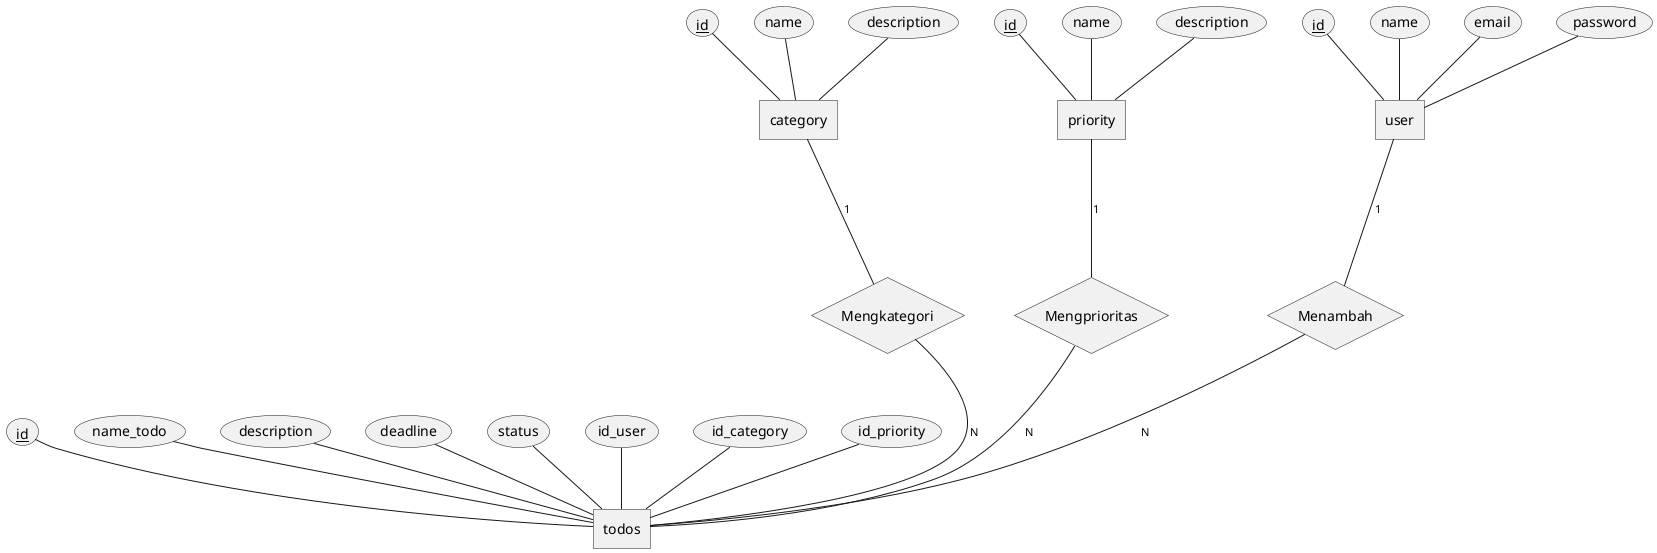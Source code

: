 @startchen

entity user {
 id <<key>>
 name
 email
 password
}
entity category {
 id <<key>>
 name 
 description
}
entity priority{
 id <<key>>
 name
 description
}

entity todos {
 id <<key>>
 name_todo
 description
 deadline
 status
 id_user
 id_category
 id_priority
}

relationship Menambah {
}
relationship Mengkategori {
}
relationship Mengprioritas {
}

user -1- Menambah
Menambah -N- todos

category -1- Mengkategori
Mengkategori -N- todos

priority -1- Mengprioritas
Mengprioritas -N- todos


@endchen

